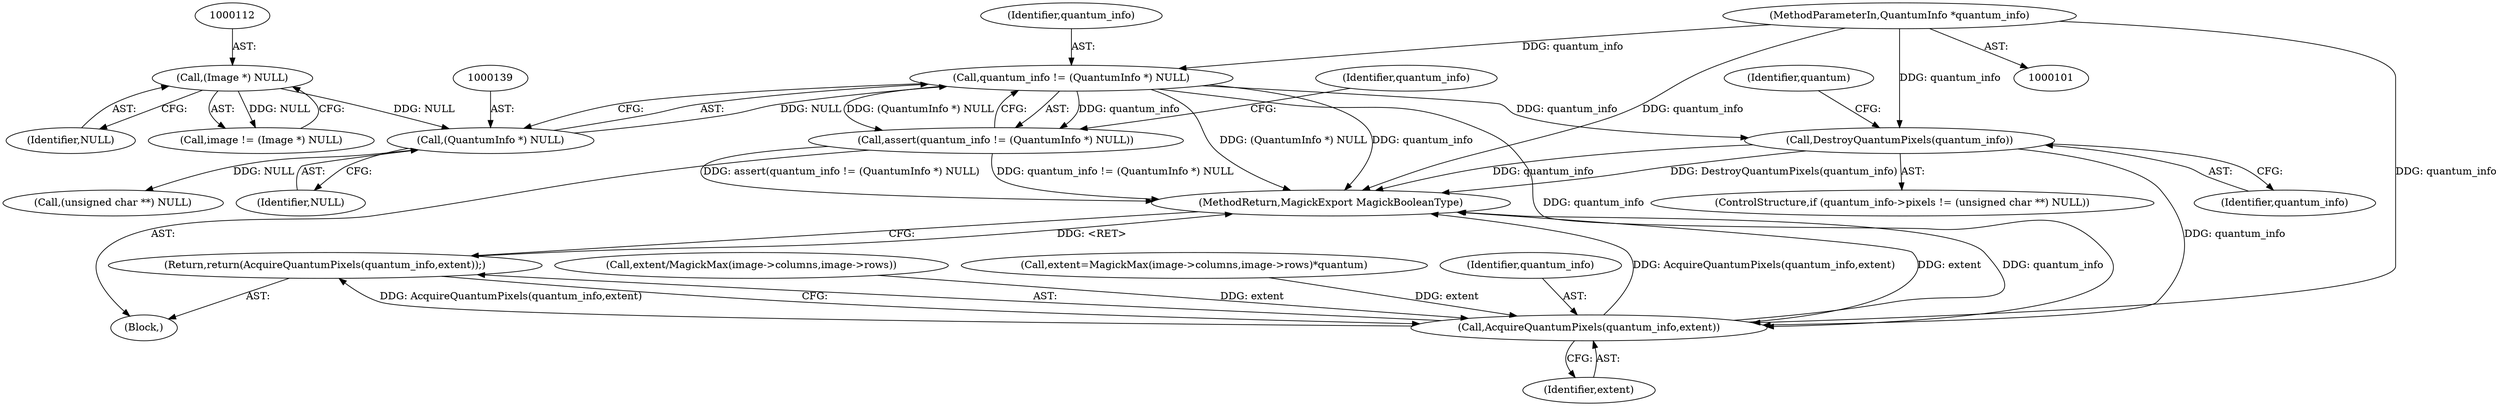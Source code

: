 digraph "0_ImageMagick_c4e63ad30bc42da691f2b5f82a24516dd6b4dc70_0@pointer" {
"1000136" [label="(Call,quantum_info != (QuantumInfo *) NULL)"];
"1000103" [label="(MethodParameterIn,QuantumInfo *quantum_info)"];
"1000138" [label="(Call,(QuantumInfo *) NULL)"];
"1000111" [label="(Call,(Image *) NULL)"];
"1000135" [label="(Call,assert(quantum_info != (QuantumInfo *) NULL))"];
"1000196" [label="(Call,DestroyQuantumPixels(quantum_info))"];
"1000249" [label="(Call,AcquireQuantumPixels(quantum_info,extent))"];
"1000248" [label="(Return,return(AcquireQuantumPixels(quantum_info,extent));)"];
"1000111" [label="(Call,(Image *) NULL)"];
"1000249" [label="(Call,AcquireQuantumPixels(quantum_info,extent))"];
"1000237" [label="(Call,extent/MagickMax(image->columns,image->rows))"];
"1000213" [label="(Call,extent=MagickMax(image->columns,image->rows)*quantum)"];
"1000140" [label="(Identifier,NULL)"];
"1000137" [label="(Identifier,quantum_info)"];
"1000252" [label="(MethodReturn,MagickExport MagickBooleanType)"];
"1000103" [label="(MethodParameterIn,QuantumInfo *quantum_info)"];
"1000144" [label="(Identifier,quantum_info)"];
"1000250" [label="(Identifier,quantum_info)"];
"1000193" [label="(Call,(unsigned char **) NULL)"];
"1000138" [label="(Call,(QuantumInfo *) NULL)"];
"1000196" [label="(Call,DestroyQuantumPixels(quantum_info))"];
"1000136" [label="(Call,quantum_info != (QuantumInfo *) NULL)"];
"1000197" [label="(Identifier,quantum_info)"];
"1000105" [label="(Block,)"];
"1000251" [label="(Identifier,extent)"];
"1000248" [label="(Return,return(AcquireQuantumPixels(quantum_info,extent));)"];
"1000199" [label="(Identifier,quantum)"];
"1000113" [label="(Identifier,NULL)"];
"1000135" [label="(Call,assert(quantum_info != (QuantumInfo *) NULL))"];
"1000109" [label="(Call,image != (Image *) NULL)"];
"1000188" [label="(ControlStructure,if (quantum_info->pixels != (unsigned char **) NULL))"];
"1000136" -> "1000135"  [label="AST: "];
"1000136" -> "1000138"  [label="CFG: "];
"1000137" -> "1000136"  [label="AST: "];
"1000138" -> "1000136"  [label="AST: "];
"1000135" -> "1000136"  [label="CFG: "];
"1000136" -> "1000252"  [label="DDG: (QuantumInfo *) NULL"];
"1000136" -> "1000252"  [label="DDG: quantum_info"];
"1000136" -> "1000135"  [label="DDG: quantum_info"];
"1000136" -> "1000135"  [label="DDG: (QuantumInfo *) NULL"];
"1000103" -> "1000136"  [label="DDG: quantum_info"];
"1000138" -> "1000136"  [label="DDG: NULL"];
"1000136" -> "1000196"  [label="DDG: quantum_info"];
"1000136" -> "1000249"  [label="DDG: quantum_info"];
"1000103" -> "1000101"  [label="AST: "];
"1000103" -> "1000252"  [label="DDG: quantum_info"];
"1000103" -> "1000196"  [label="DDG: quantum_info"];
"1000103" -> "1000249"  [label="DDG: quantum_info"];
"1000138" -> "1000140"  [label="CFG: "];
"1000139" -> "1000138"  [label="AST: "];
"1000140" -> "1000138"  [label="AST: "];
"1000111" -> "1000138"  [label="DDG: NULL"];
"1000138" -> "1000193"  [label="DDG: NULL"];
"1000111" -> "1000109"  [label="AST: "];
"1000111" -> "1000113"  [label="CFG: "];
"1000112" -> "1000111"  [label="AST: "];
"1000113" -> "1000111"  [label="AST: "];
"1000109" -> "1000111"  [label="CFG: "];
"1000111" -> "1000109"  [label="DDG: NULL"];
"1000135" -> "1000105"  [label="AST: "];
"1000144" -> "1000135"  [label="CFG: "];
"1000135" -> "1000252"  [label="DDG: assert(quantum_info != (QuantumInfo *) NULL)"];
"1000135" -> "1000252"  [label="DDG: quantum_info != (QuantumInfo *) NULL"];
"1000196" -> "1000188"  [label="AST: "];
"1000196" -> "1000197"  [label="CFG: "];
"1000197" -> "1000196"  [label="AST: "];
"1000199" -> "1000196"  [label="CFG: "];
"1000196" -> "1000252"  [label="DDG: quantum_info"];
"1000196" -> "1000252"  [label="DDG: DestroyQuantumPixels(quantum_info)"];
"1000196" -> "1000249"  [label="DDG: quantum_info"];
"1000249" -> "1000248"  [label="AST: "];
"1000249" -> "1000251"  [label="CFG: "];
"1000250" -> "1000249"  [label="AST: "];
"1000251" -> "1000249"  [label="AST: "];
"1000248" -> "1000249"  [label="CFG: "];
"1000249" -> "1000252"  [label="DDG: extent"];
"1000249" -> "1000252"  [label="DDG: quantum_info"];
"1000249" -> "1000252"  [label="DDG: AcquireQuantumPixels(quantum_info,extent)"];
"1000249" -> "1000248"  [label="DDG: AcquireQuantumPixels(quantum_info,extent)"];
"1000237" -> "1000249"  [label="DDG: extent"];
"1000213" -> "1000249"  [label="DDG: extent"];
"1000248" -> "1000105"  [label="AST: "];
"1000252" -> "1000248"  [label="CFG: "];
"1000248" -> "1000252"  [label="DDG: <RET>"];
}
